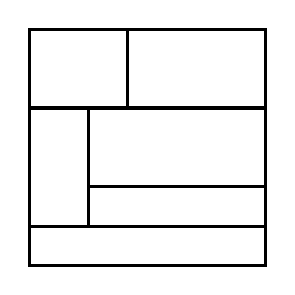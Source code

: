 \begin{tikzpicture}[very thick, scale=.5]
    \draw (0,4) rectangle (5/2,6);
    \draw (5/2,4) rectangle (6,6);
    \draw (0,1) rectangle (3/2,4);
    \draw (3/2,2) rectangle (6,4);
    \draw (3/2,1) rectangle (6,2);
    \draw (0,0) rectangle (6,1);
\end{tikzpicture}
